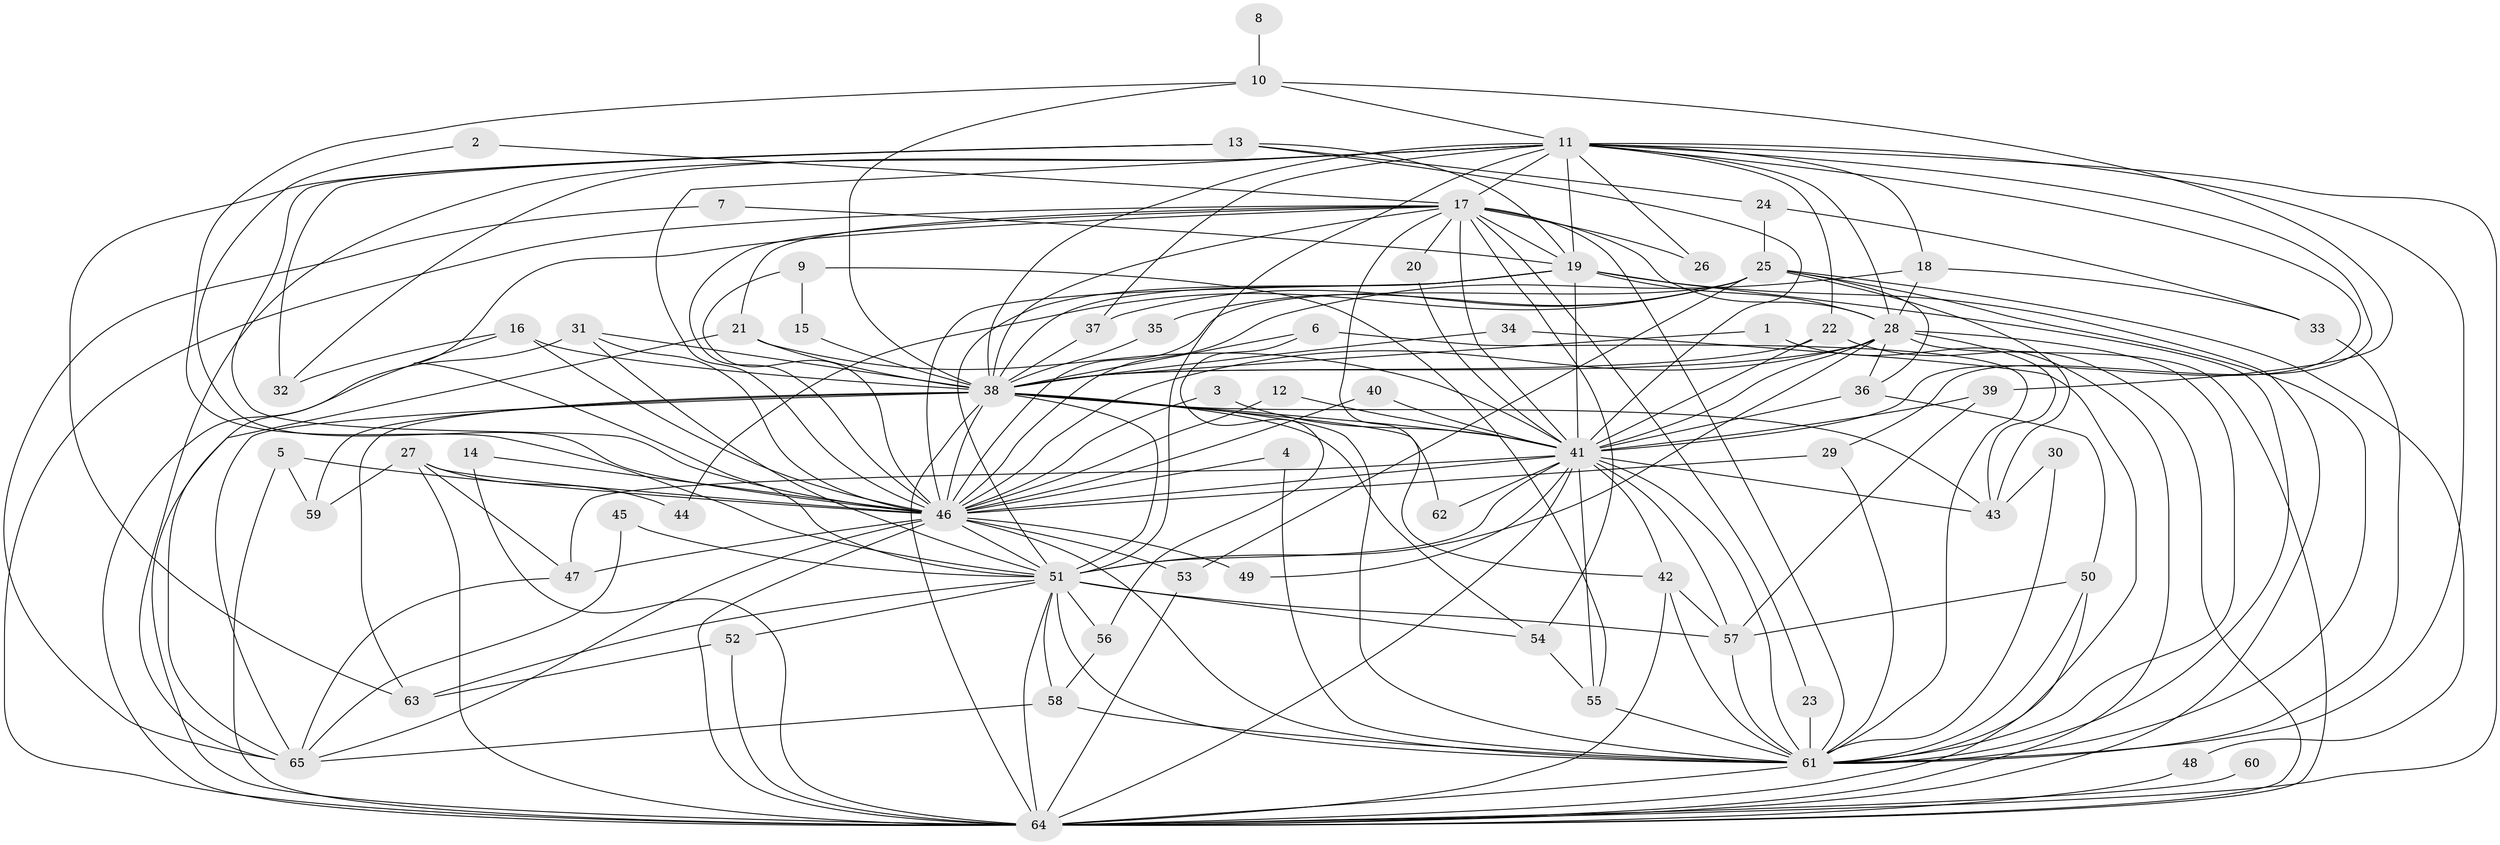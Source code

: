 // original degree distribution, {29: 0.007692307692307693, 39: 0.007692307692307693, 18: 0.007692307692307693, 21: 0.007692307692307693, 27: 0.007692307692307693, 13: 0.007692307692307693, 25: 0.007692307692307693, 20: 0.007692307692307693, 19: 0.007692307692307693, 33: 0.007692307692307693, 6: 0.03076923076923077, 2: 0.6153846153846154, 7: 0.007692307692307693, 4: 0.1, 12: 0.007692307692307693, 5: 0.007692307692307693, 9: 0.007692307692307693, 3: 0.14615384615384616}
// Generated by graph-tools (version 1.1) at 2025/01/03/09/25 03:01:19]
// undirected, 65 vertices, 188 edges
graph export_dot {
graph [start="1"]
  node [color=gray90,style=filled];
  1;
  2;
  3;
  4;
  5;
  6;
  7;
  8;
  9;
  10;
  11;
  12;
  13;
  14;
  15;
  16;
  17;
  18;
  19;
  20;
  21;
  22;
  23;
  24;
  25;
  26;
  27;
  28;
  29;
  30;
  31;
  32;
  33;
  34;
  35;
  36;
  37;
  38;
  39;
  40;
  41;
  42;
  43;
  44;
  45;
  46;
  47;
  48;
  49;
  50;
  51;
  52;
  53;
  54;
  55;
  56;
  57;
  58;
  59;
  60;
  61;
  62;
  63;
  64;
  65;
  1 -- 38 [weight=1.0];
  1 -- 64 [weight=1.0];
  2 -- 17 [weight=1.0];
  2 -- 46 [weight=1.0];
  3 -- 41 [weight=1.0];
  3 -- 46 [weight=1.0];
  4 -- 46 [weight=1.0];
  4 -- 61 [weight=1.0];
  5 -- 46 [weight=1.0];
  5 -- 59 [weight=1.0];
  5 -- 64 [weight=1.0];
  6 -- 38 [weight=1.0];
  6 -- 56 [weight=1.0];
  6 -- 61 [weight=1.0];
  7 -- 19 [weight=1.0];
  7 -- 65 [weight=1.0];
  8 -- 10 [weight=1.0];
  9 -- 15 [weight=1.0];
  9 -- 46 [weight=1.0];
  9 -- 55 [weight=1.0];
  10 -- 11 [weight=1.0];
  10 -- 38 [weight=1.0];
  10 -- 39 [weight=1.0];
  10 -- 51 [weight=1.0];
  11 -- 17 [weight=1.0];
  11 -- 18 [weight=1.0];
  11 -- 19 [weight=1.0];
  11 -- 22 [weight=1.0];
  11 -- 26 [weight=1.0];
  11 -- 28 [weight=2.0];
  11 -- 29 [weight=1.0];
  11 -- 32 [weight=1.0];
  11 -- 37 [weight=1.0];
  11 -- 38 [weight=3.0];
  11 -- 41 [weight=1.0];
  11 -- 46 [weight=1.0];
  11 -- 51 [weight=1.0];
  11 -- 61 [weight=1.0];
  11 -- 64 [weight=1.0];
  11 -- 65 [weight=1.0];
  12 -- 41 [weight=1.0];
  12 -- 46 [weight=1.0];
  13 -- 19 [weight=1.0];
  13 -- 24 [weight=1.0];
  13 -- 32 [weight=1.0];
  13 -- 41 [weight=1.0];
  13 -- 46 [weight=1.0];
  13 -- 63 [weight=1.0];
  14 -- 46 [weight=1.0];
  14 -- 64 [weight=1.0];
  15 -- 38 [weight=1.0];
  16 -- 32 [weight=1.0];
  16 -- 38 [weight=1.0];
  16 -- 46 [weight=1.0];
  16 -- 65 [weight=1.0];
  17 -- 19 [weight=1.0];
  17 -- 20 [weight=1.0];
  17 -- 21 [weight=1.0];
  17 -- 23 [weight=1.0];
  17 -- 26 [weight=1.0];
  17 -- 28 [weight=2.0];
  17 -- 38 [weight=1.0];
  17 -- 41 [weight=3.0];
  17 -- 46 [weight=1.0];
  17 -- 51 [weight=1.0];
  17 -- 54 [weight=1.0];
  17 -- 61 [weight=1.0];
  17 -- 62 [weight=1.0];
  17 -- 64 [weight=1.0];
  18 -- 28 [weight=1.0];
  18 -- 33 [weight=1.0];
  18 -- 46 [weight=1.0];
  19 -- 28 [weight=1.0];
  19 -- 38 [weight=1.0];
  19 -- 41 [weight=2.0];
  19 -- 46 [weight=1.0];
  19 -- 51 [weight=1.0];
  19 -- 61 [weight=2.0];
  19 -- 64 [weight=1.0];
  20 -- 41 [weight=1.0];
  21 -- 38 [weight=1.0];
  21 -- 41 [weight=1.0];
  21 -- 64 [weight=1.0];
  22 -- 38 [weight=1.0];
  22 -- 41 [weight=1.0];
  22 -- 64 [weight=1.0];
  23 -- 61 [weight=1.0];
  24 -- 25 [weight=1.0];
  24 -- 33 [weight=1.0];
  25 -- 35 [weight=1.0];
  25 -- 36 [weight=2.0];
  25 -- 37 [weight=1.0];
  25 -- 43 [weight=1.0];
  25 -- 44 [weight=1.0];
  25 -- 46 [weight=2.0];
  25 -- 48 [weight=1.0];
  25 -- 53 [weight=1.0];
  25 -- 61 [weight=1.0];
  27 -- 44 [weight=1.0];
  27 -- 46 [weight=1.0];
  27 -- 47 [weight=1.0];
  27 -- 59 [weight=1.0];
  27 -- 64 [weight=2.0];
  28 -- 36 [weight=1.0];
  28 -- 38 [weight=2.0];
  28 -- 41 [weight=2.0];
  28 -- 43 [weight=1.0];
  28 -- 46 [weight=2.0];
  28 -- 51 [weight=2.0];
  28 -- 61 [weight=1.0];
  28 -- 64 [weight=1.0];
  29 -- 46 [weight=1.0];
  29 -- 61 [weight=1.0];
  30 -- 43 [weight=1.0];
  30 -- 61 [weight=1.0];
  31 -- 38 [weight=1.0];
  31 -- 46 [weight=1.0];
  31 -- 51 [weight=1.0];
  31 -- 64 [weight=1.0];
  33 -- 61 [weight=1.0];
  34 -- 38 [weight=1.0];
  34 -- 61 [weight=1.0];
  35 -- 38 [weight=1.0];
  36 -- 41 [weight=1.0];
  36 -- 50 [weight=1.0];
  37 -- 38 [weight=1.0];
  38 -- 41 [weight=1.0];
  38 -- 42 [weight=1.0];
  38 -- 43 [weight=2.0];
  38 -- 46 [weight=4.0];
  38 -- 51 [weight=2.0];
  38 -- 54 [weight=1.0];
  38 -- 59 [weight=1.0];
  38 -- 61 [weight=2.0];
  38 -- 63 [weight=1.0];
  38 -- 64 [weight=2.0];
  38 -- 65 [weight=2.0];
  39 -- 41 [weight=1.0];
  39 -- 57 [weight=1.0];
  40 -- 41 [weight=1.0];
  40 -- 46 [weight=1.0];
  41 -- 42 [weight=1.0];
  41 -- 43 [weight=1.0];
  41 -- 46 [weight=1.0];
  41 -- 47 [weight=1.0];
  41 -- 49 [weight=1.0];
  41 -- 51 [weight=1.0];
  41 -- 55 [weight=1.0];
  41 -- 57 [weight=1.0];
  41 -- 61 [weight=1.0];
  41 -- 62 [weight=1.0];
  41 -- 64 [weight=1.0];
  42 -- 57 [weight=1.0];
  42 -- 61 [weight=1.0];
  42 -- 64 [weight=1.0];
  45 -- 51 [weight=1.0];
  45 -- 65 [weight=1.0];
  46 -- 47 [weight=1.0];
  46 -- 49 [weight=1.0];
  46 -- 51 [weight=1.0];
  46 -- 53 [weight=1.0];
  46 -- 61 [weight=1.0];
  46 -- 64 [weight=1.0];
  46 -- 65 [weight=2.0];
  47 -- 65 [weight=1.0];
  48 -- 64 [weight=1.0];
  50 -- 57 [weight=1.0];
  50 -- 61 [weight=1.0];
  50 -- 64 [weight=1.0];
  51 -- 52 [weight=1.0];
  51 -- 54 [weight=2.0];
  51 -- 56 [weight=1.0];
  51 -- 57 [weight=1.0];
  51 -- 58 [weight=1.0];
  51 -- 61 [weight=1.0];
  51 -- 63 [weight=1.0];
  51 -- 64 [weight=1.0];
  52 -- 63 [weight=1.0];
  52 -- 64 [weight=2.0];
  53 -- 64 [weight=1.0];
  54 -- 55 [weight=1.0];
  55 -- 61 [weight=1.0];
  56 -- 58 [weight=1.0];
  57 -- 61 [weight=2.0];
  58 -- 61 [weight=1.0];
  58 -- 65 [weight=1.0];
  60 -- 64 [weight=2.0];
  61 -- 64 [weight=1.0];
}
